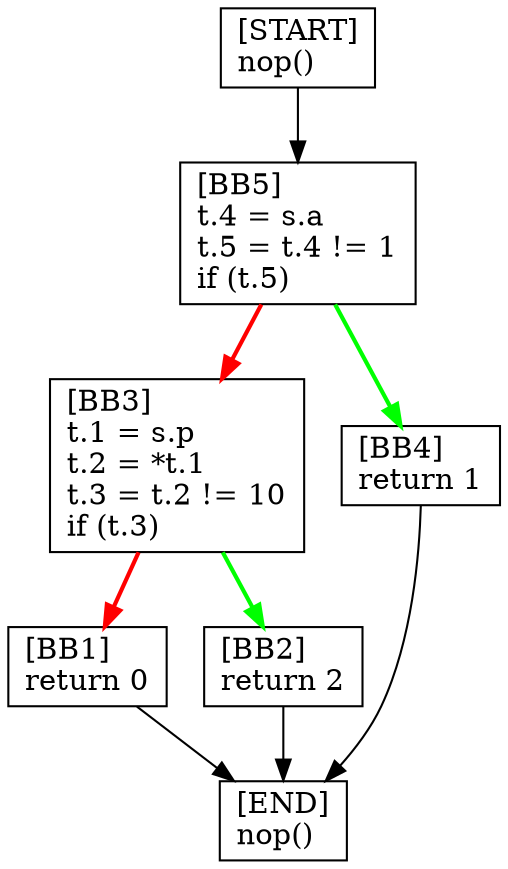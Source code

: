 digraph {
  node [shape=box]
  BB1 [label="[BB1]\lreturn 0\l"];
  START [label="[START]\lnop()\l"];
  END [label="[END]\lnop()\l"];
  BB2 [label="[BB2]\lreturn 2\l"];
  BB3 [label="[BB3]\lt.1 = s.p\lt.2 = *t.1\lt.3 = t.2 != 10\lif (t.3)\l"];
  BB4 [label="[BB4]\lreturn 1\l"];
  BB5 [label="[BB5]\lt.4 = s.a\lt.5 = t.4 != 1\lif (t.5)\l"];
  BB3 -> BB1 [color=red, penwidth=2];
  BB1 -> END;
  BB4 -> END;
  BB2 -> END;
  START -> BB5;
  BB5 -> BB4 [color=green, penwidth=2];
  BB5 -> BB3 [color=red, penwidth=2];
  BB3 -> BB2 [color=green, penwidth=2];
}
